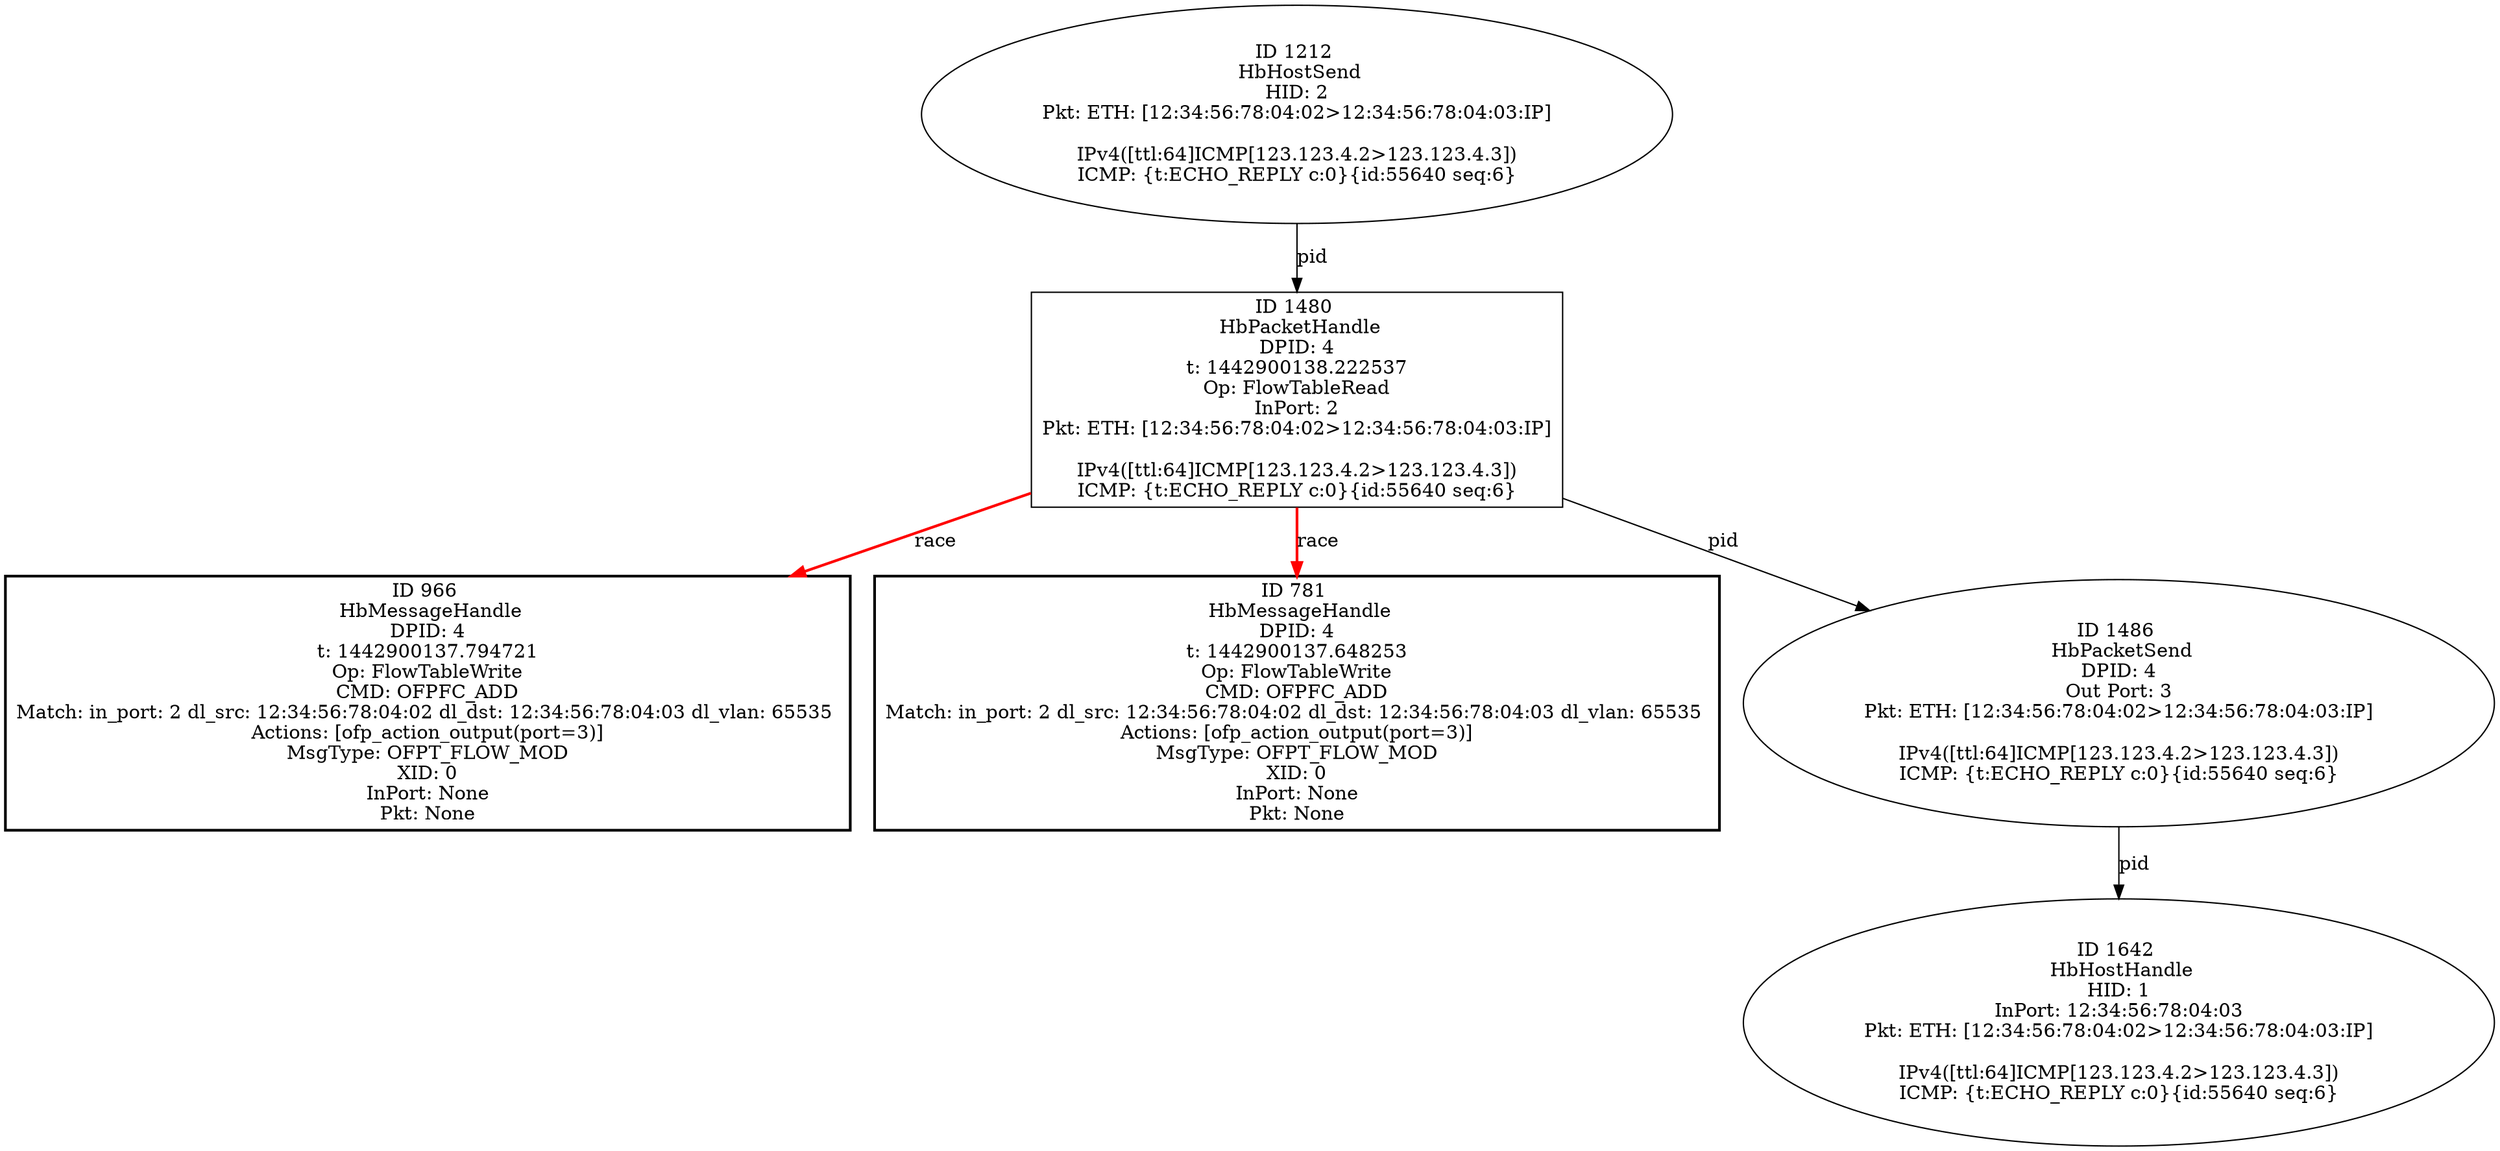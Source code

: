 strict digraph G {
966 [shape=box, style=bold, event=<hb_events.HbMessageHandle object at 0x10792a8d0>, label="ID 966 
 HbMessageHandle
DPID: 4
t: 1442900137.794721
Op: FlowTableWrite
CMD: OFPFC_ADD
Match: in_port: 2 dl_src: 12:34:56:78:04:02 dl_dst: 12:34:56:78:04:03 dl_vlan: 65535 
Actions: [ofp_action_output(port=3)]
MsgType: OFPT_FLOW_MOD
XID: 0
InPort: None
Pkt: None"];
1480 [shape=box, event=<hb_events.HbPacketHandle object at 0x1079ee050>, label="ID 1480 
 HbPacketHandle
DPID: 4
t: 1442900138.222537
Op: FlowTableRead
InPort: 2
Pkt: ETH: [12:34:56:78:04:02>12:34:56:78:04:03:IP]

IPv4([ttl:64]ICMP[123.123.4.2>123.123.4.3])
ICMP: {t:ECHO_REPLY c:0}{id:55640 seq:6}"];
1642 [shape=oval, event=<hb_events.HbHostHandle object at 0x107a204d0>, label="ID 1642 
 HbHostHandle
HID: 1
InPort: 12:34:56:78:04:03
Pkt: ETH: [12:34:56:78:04:02>12:34:56:78:04:03:IP]

IPv4([ttl:64]ICMP[123.123.4.2>123.123.4.3])
ICMP: {t:ECHO_REPLY c:0}{id:55640 seq:6}"];
781 [shape=box, style=bold, event=<hb_events.HbMessageHandle object at 0x1078db710>, label="ID 781 
 HbMessageHandle
DPID: 4
t: 1442900137.648253
Op: FlowTableWrite
CMD: OFPFC_ADD
Match: in_port: 2 dl_src: 12:34:56:78:04:02 dl_dst: 12:34:56:78:04:03 dl_vlan: 65535 
Actions: [ofp_action_output(port=3)]
MsgType: OFPT_FLOW_MOD
XID: 0
InPort: None
Pkt: None"];
1486 [shape=oval, event=<hb_events.HbPacketSend object at 0x1079ee4d0>, label="ID 1486 
 HbPacketSend
DPID: 4
Out Port: 3
Pkt: ETH: [12:34:56:78:04:02>12:34:56:78:04:03:IP]

IPv4([ttl:64]ICMP[123.123.4.2>123.123.4.3])
ICMP: {t:ECHO_REPLY c:0}{id:55640 seq:6}"];
1212 [shape=oval, event=<hb_events.HbHostSend object at 0x1079bb610>, label="ID 1212 
 HbHostSend
HID: 2
Pkt: ETH: [12:34:56:78:04:02>12:34:56:78:04:03:IP]

IPv4([ttl:64]ICMP[123.123.4.2>123.123.4.3])
ICMP: {t:ECHO_REPLY c:0}{id:55640 seq:6}"];
1480 -> 966  [harmful=True, color=red, style=bold, rel=race, label=race];
1480 -> 781  [harmful=True, color=red, style=bold, rel=race, label=race];
1480 -> 1486  [rel=pid, label=pid];
1486 -> 1642  [rel=pid, label=pid];
1212 -> 1480  [rel=pid, label=pid];
}
